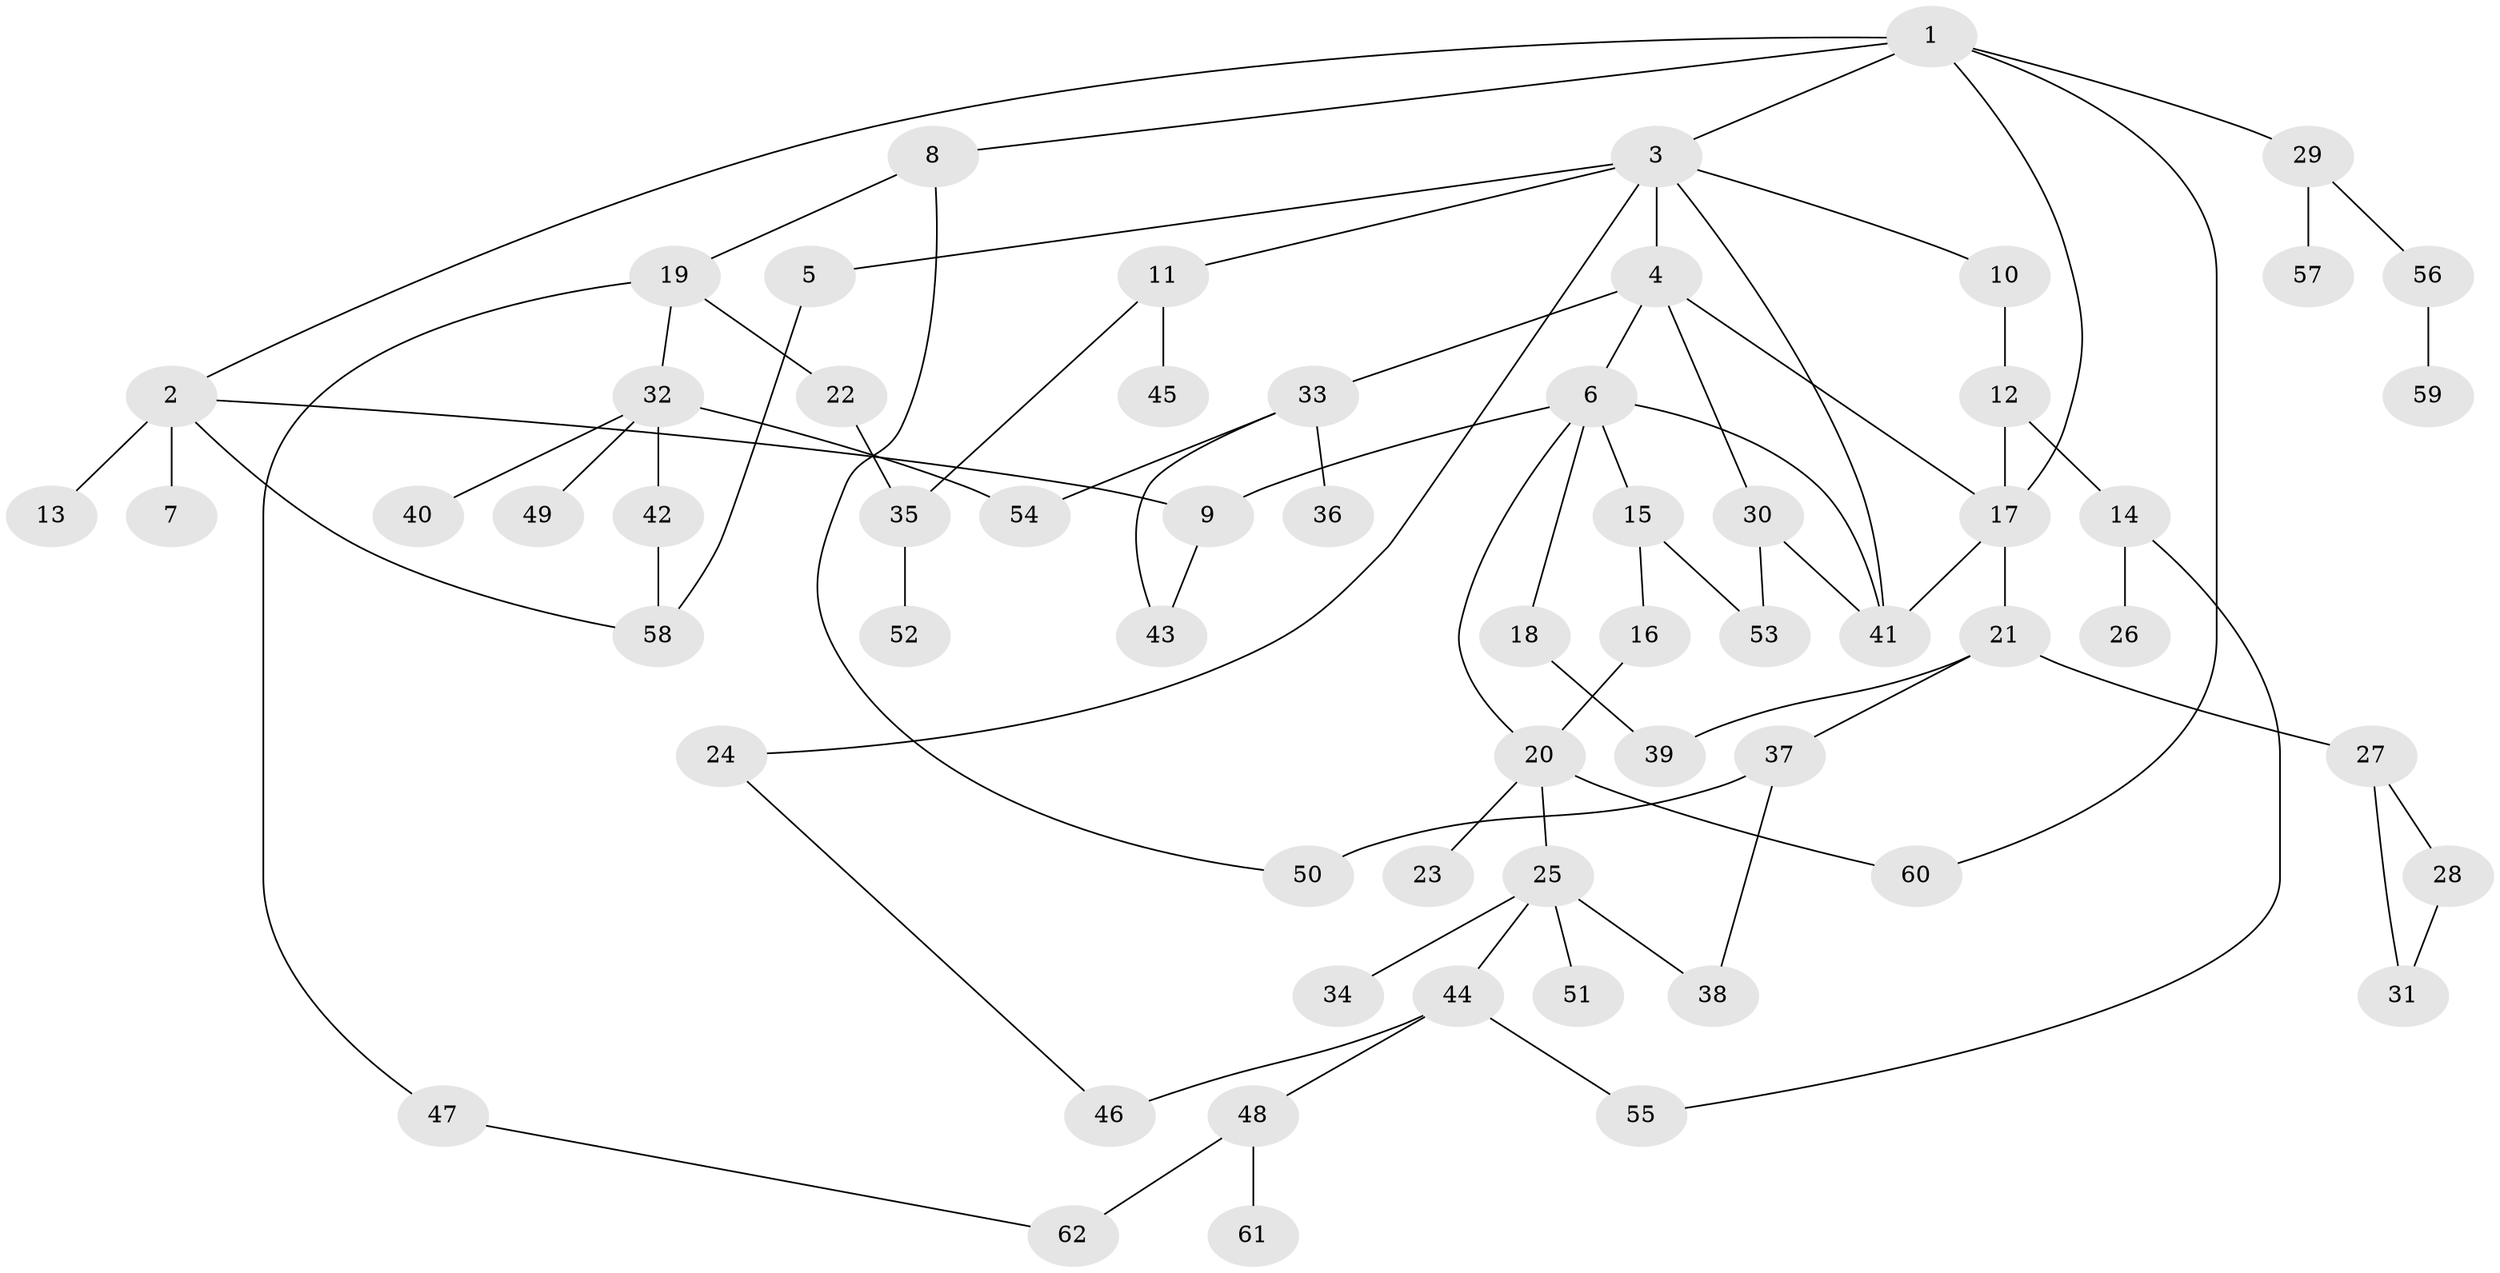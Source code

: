 // coarse degree distribution, {1: 0.3870967741935484, 3: 0.06451612903225806, 2: 0.3870967741935484, 5: 0.06451612903225806, 8: 0.03225806451612903, 4: 0.03225806451612903, 14: 0.03225806451612903}
// Generated by graph-tools (version 1.1) at 2025/46/03/04/25 21:46:20]
// undirected, 62 vertices, 82 edges
graph export_dot {
graph [start="1"]
  node [color=gray90,style=filled];
  1;
  2;
  3;
  4;
  5;
  6;
  7;
  8;
  9;
  10;
  11;
  12;
  13;
  14;
  15;
  16;
  17;
  18;
  19;
  20;
  21;
  22;
  23;
  24;
  25;
  26;
  27;
  28;
  29;
  30;
  31;
  32;
  33;
  34;
  35;
  36;
  37;
  38;
  39;
  40;
  41;
  42;
  43;
  44;
  45;
  46;
  47;
  48;
  49;
  50;
  51;
  52;
  53;
  54;
  55;
  56;
  57;
  58;
  59;
  60;
  61;
  62;
  1 -- 2;
  1 -- 3;
  1 -- 8;
  1 -- 29;
  1 -- 60;
  1 -- 17;
  2 -- 7;
  2 -- 9;
  2 -- 13;
  2 -- 58;
  3 -- 4;
  3 -- 5;
  3 -- 10;
  3 -- 11;
  3 -- 24;
  3 -- 41;
  4 -- 6;
  4 -- 17;
  4 -- 30;
  4 -- 33;
  5 -- 58;
  6 -- 15;
  6 -- 18;
  6 -- 20;
  6 -- 9;
  6 -- 41;
  8 -- 19;
  8 -- 50;
  9 -- 43;
  10 -- 12;
  11 -- 45;
  11 -- 35;
  12 -- 14;
  12 -- 17;
  14 -- 26;
  14 -- 55;
  15 -- 16;
  15 -- 53;
  16 -- 20;
  17 -- 21;
  17 -- 41;
  18 -- 39;
  19 -- 22;
  19 -- 32;
  19 -- 47;
  20 -- 23;
  20 -- 25;
  20 -- 60;
  21 -- 27;
  21 -- 37;
  21 -- 39;
  22 -- 35;
  24 -- 46;
  25 -- 34;
  25 -- 38;
  25 -- 44;
  25 -- 51;
  27 -- 28;
  27 -- 31;
  28 -- 31;
  29 -- 56;
  29 -- 57;
  30 -- 53;
  30 -- 41;
  32 -- 40;
  32 -- 42;
  32 -- 49;
  32 -- 54;
  33 -- 36;
  33 -- 43;
  33 -- 54;
  35 -- 52;
  37 -- 38;
  37 -- 50;
  42 -- 58;
  44 -- 48;
  44 -- 55;
  44 -- 46;
  47 -- 62;
  48 -- 61;
  48 -- 62;
  56 -- 59;
}
